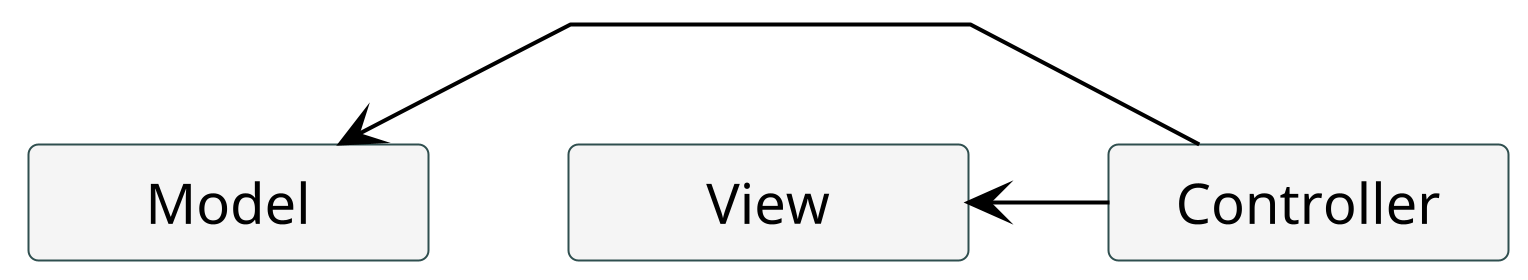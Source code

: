 @startuml logicalArchitecture
scale 200
skinparam linetype polyline
skinparam minClassWidth 100
skinparam classBackgroundColor WhiteSmoke
skinparam classBorderColor DarkSlateGrey
skinparam ArrowColor Black
hide members
hide circles

class Controller
class Model
class View

Model <- Controller
View <-right- Controller
@enduml